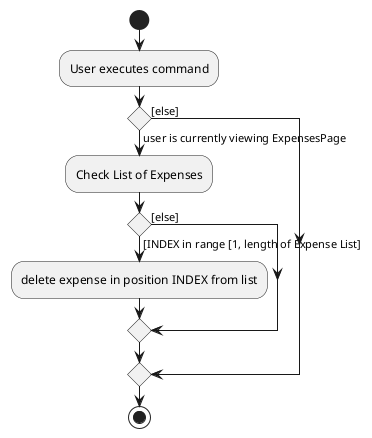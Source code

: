 @startuml
start
:User executes command;

'Since the beta syntax does not support placing the condition outside the
'diamond we place it as the true branch instead.

if () then (user is currently viewing ExpensesPage)
    :Check List of Expenses;
    if () then ([INDEX in range [1, length of Expense List])
    :delete expense in position INDEX from list;
    else ([else])
    endif
else ([else])
endif
stop
@enduml